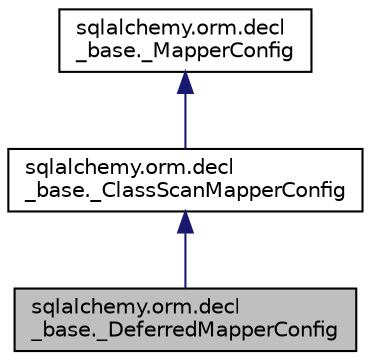 digraph "sqlalchemy.orm.decl_base._DeferredMapperConfig"
{
 // LATEX_PDF_SIZE
  edge [fontname="Helvetica",fontsize="10",labelfontname="Helvetica",labelfontsize="10"];
  node [fontname="Helvetica",fontsize="10",shape=record];
  Node1 [label="sqlalchemy.orm.decl\l_base._DeferredMapperConfig",height=0.2,width=0.4,color="black", fillcolor="grey75", style="filled", fontcolor="black",tooltip=" "];
  Node2 -> Node1 [dir="back",color="midnightblue",fontsize="10",style="solid",fontname="Helvetica"];
  Node2 [label="sqlalchemy.orm.decl\l_base._ClassScanMapperConfig",height=0.2,width=0.4,color="black", fillcolor="white", style="filled",URL="$classsqlalchemy_1_1orm_1_1decl__base_1_1__ClassScanMapperConfig.html",tooltip=" "];
  Node3 -> Node2 [dir="back",color="midnightblue",fontsize="10",style="solid",fontname="Helvetica"];
  Node3 [label="sqlalchemy.orm.decl\l_base._MapperConfig",height=0.2,width=0.4,color="black", fillcolor="white", style="filled",URL="$classsqlalchemy_1_1orm_1_1decl__base_1_1__MapperConfig.html",tooltip=" "];
}
